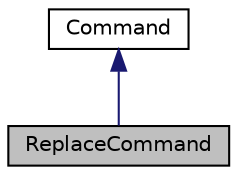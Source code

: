 digraph "ReplaceCommand"
{
 // LATEX_PDF_SIZE
  edge [fontname="Helvetica",fontsize="10",labelfontname="Helvetica",labelfontsize="10"];
  node [fontname="Helvetica",fontsize="10",shape=record];
  Node1 [label="ReplaceCommand",height=0.2,width=0.4,color="black", fillcolor="grey75", style="filled", fontcolor="black",tooltip="Lớp lệnh thay thế thông tin sinh viên, giảng viên hoặc khoa trong cơ sở dữ liệu."];
  Node2 -> Node1 [dir="back",color="midnightblue",fontsize="10",style="solid",fontname="Helvetica"];
  Node2 [label="Command",height=0.2,width=0.4,color="black", fillcolor="white", style="filled",URL="$classCommand.html",tooltip="Lớp cơ sở cho các lệnh trong hệ thống quản lý sinh viên."];
}
